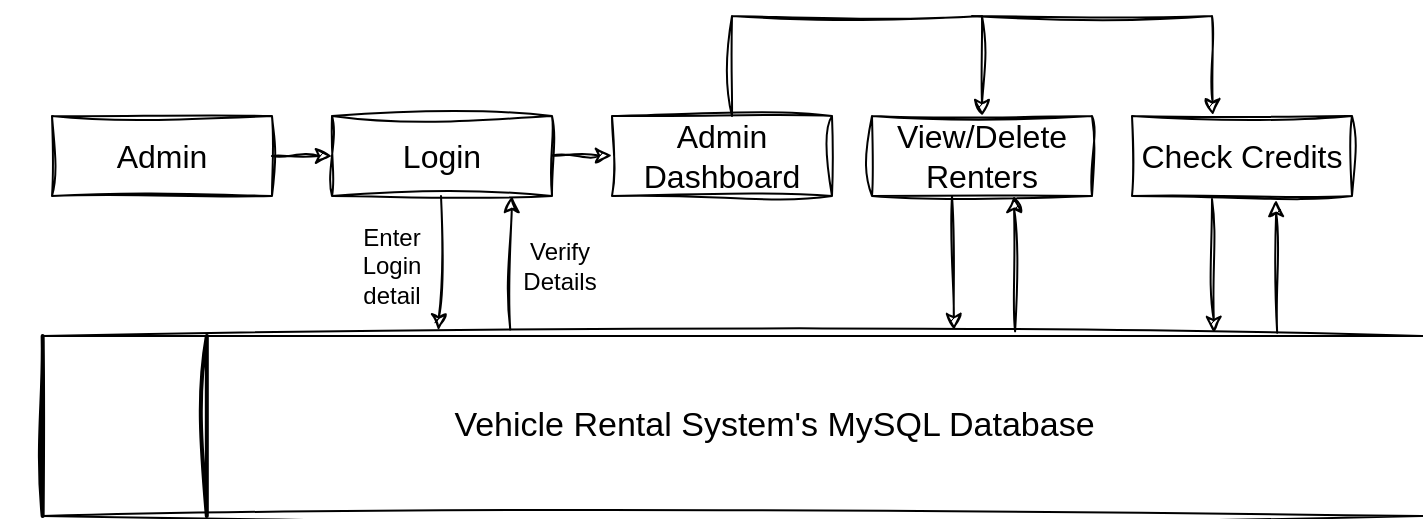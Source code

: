 <mxfile version="21.6.8" type="github">
  <diagram name="Page-1" id="jffwoXQwIN7-Dc_d1E5Y">
    <mxGraphModel dx="1050" dy="562" grid="1" gridSize="10" guides="1" tooltips="1" connect="1" arrows="1" fold="1" page="1" pageScale="1" pageWidth="1100" pageHeight="850" math="0" shadow="0">
      <root>
        <mxCell id="0" />
        <mxCell id="1" parent="0" />
        <mxCell id="aIiLaP_5FUNB_zPbcydn-7" value="" style="group;sketch=1;curveFitting=1;jiggle=2;" vertex="1" connectable="0" parent="1">
          <mxGeometry x="195" y="400" width="710" height="90" as="geometry" />
        </mxCell>
        <mxCell id="aIiLaP_5FUNB_zPbcydn-2" value="&lt;font style=&quot;font-size: 17px;&quot;&gt;&amp;nbsp; &amp;nbsp; &amp;nbsp; &amp;nbsp; &amp;nbsp;Vehicle Rental System&#39;s MySQL Database&lt;/font&gt;" style="shape=partialRectangle;whiteSpace=wrap;html=1;left=0;right=0;fillColor=none;sketch=1;curveFitting=1;jiggle=2;" vertex="1" parent="aIiLaP_5FUNB_zPbcydn-7">
          <mxGeometry x="20.326" width="689.674" height="90" as="geometry" />
        </mxCell>
        <mxCell id="aIiLaP_5FUNB_zPbcydn-3" value="" style="line;strokeWidth=2;direction=south;html=1;sketch=1;curveFitting=1;jiggle=2;" vertex="1" parent="aIiLaP_5FUNB_zPbcydn-7">
          <mxGeometry width="40.644" height="90" as="geometry" />
        </mxCell>
        <mxCell id="aIiLaP_5FUNB_zPbcydn-8" value="" style="line;strokeWidth=2;direction=south;html=1;sketch=1;curveFitting=1;jiggle=2;" vertex="1" parent="aIiLaP_5FUNB_zPbcydn-7">
          <mxGeometry x="95.577" width="13.654" height="90" as="geometry" />
        </mxCell>
        <mxCell id="aIiLaP_5FUNB_zPbcydn-9" value="&lt;font style=&quot;font-size: 16px;&quot;&gt;Admin&lt;/font&gt;" style="rounded=0;whiteSpace=wrap;html=1;sketch=1;curveFitting=1;jiggle=2;" vertex="1" parent="1">
          <mxGeometry x="220" y="290" width="110" height="40" as="geometry" />
        </mxCell>
        <mxCell id="aIiLaP_5FUNB_zPbcydn-10" value="&lt;font style=&quot;font-size: 16px;&quot;&gt;Login&lt;/font&gt;" style="rounded=0;whiteSpace=wrap;html=1;sketch=1;curveFitting=1;jiggle=2;" vertex="1" parent="1">
          <mxGeometry x="360" y="290" width="110" height="40" as="geometry" />
        </mxCell>
        <mxCell id="aIiLaP_5FUNB_zPbcydn-11" value="" style="endArrow=classic;html=1;rounded=0;exitX=1;exitY=0.5;exitDx=0;exitDy=0;sketch=1;curveFitting=1;jiggle=2;" edge="1" parent="1" source="aIiLaP_5FUNB_zPbcydn-9">
          <mxGeometry width="50" height="50" relative="1" as="geometry">
            <mxPoint x="310" y="360" as="sourcePoint" />
            <mxPoint x="360" y="310" as="targetPoint" />
          </mxGeometry>
        </mxCell>
        <mxCell id="aIiLaP_5FUNB_zPbcydn-12" value="" style="endArrow=classic;html=1;rounded=0;exitX=0.339;exitY=-0.036;exitDx=0;exitDy=0;exitPerimeter=0;entryX=0.818;entryY=1;entryDx=0;entryDy=0;entryPerimeter=0;sketch=1;curveFitting=1;jiggle=2;" edge="1" parent="1" source="aIiLaP_5FUNB_zPbcydn-2" target="aIiLaP_5FUNB_zPbcydn-10">
          <mxGeometry width="50" height="50" relative="1" as="geometry">
            <mxPoint x="400" y="380" as="sourcePoint" />
            <mxPoint x="450" y="330" as="targetPoint" />
          </mxGeometry>
        </mxCell>
        <mxCell id="aIiLaP_5FUNB_zPbcydn-13" value="" style="endArrow=classic;html=1;rounded=0;exitX=0.339;exitY=-0.036;exitDx=0;exitDy=0;exitPerimeter=0;entryX=0.287;entryY=-0.031;entryDx=0;entryDy=0;entryPerimeter=0;sketch=1;curveFitting=1;jiggle=2;" edge="1" parent="1" target="aIiLaP_5FUNB_zPbcydn-2">
          <mxGeometry width="50" height="50" relative="1" as="geometry">
            <mxPoint x="414.5" y="330" as="sourcePoint" />
            <mxPoint x="410" y="400" as="targetPoint" />
          </mxGeometry>
        </mxCell>
        <mxCell id="aIiLaP_5FUNB_zPbcydn-14" value="Enter Login detail" style="text;html=1;strokeColor=none;fillColor=none;align=center;verticalAlign=middle;whiteSpace=wrap;rounded=0;sketch=1;curveFitting=1;jiggle=2;" vertex="1" parent="1">
          <mxGeometry x="360" y="350" width="60" height="30" as="geometry" />
        </mxCell>
        <mxCell id="aIiLaP_5FUNB_zPbcydn-15" value="Verify Details" style="text;html=1;strokeColor=none;fillColor=none;align=center;verticalAlign=middle;whiteSpace=wrap;rounded=0;sketch=1;curveFitting=1;jiggle=2;" vertex="1" parent="1">
          <mxGeometry x="444" y="350" width="60" height="30" as="geometry" />
        </mxCell>
        <mxCell id="aIiLaP_5FUNB_zPbcydn-16" value="&lt;font style=&quot;font-size: 16px;&quot;&gt;Admin Dashboard&lt;/font&gt;" style="rounded=0;whiteSpace=wrap;html=1;sketch=1;curveFitting=1;jiggle=2;" vertex="1" parent="1">
          <mxGeometry x="500" y="290" width="110" height="40" as="geometry" />
        </mxCell>
        <mxCell id="aIiLaP_5FUNB_zPbcydn-17" value="" style="endArrow=classic;html=1;rounded=0;exitX=1;exitY=0.5;exitDx=0;exitDy=0;sketch=1;curveFitting=1;jiggle=2;" edge="1" parent="1">
          <mxGeometry width="50" height="50" relative="1" as="geometry">
            <mxPoint x="470" y="309.76" as="sourcePoint" />
            <mxPoint x="500" y="309.76" as="targetPoint" />
          </mxGeometry>
        </mxCell>
        <mxCell id="aIiLaP_5FUNB_zPbcydn-18" value="&lt;font style=&quot;font-size: 16px;&quot;&gt;View/Delete Renters&lt;/font&gt;" style="rounded=0;whiteSpace=wrap;html=1;sketch=1;curveFitting=1;jiggle=2;" vertex="1" parent="1">
          <mxGeometry x="630" y="290" width="110" height="40" as="geometry" />
        </mxCell>
        <mxCell id="aIiLaP_5FUNB_zPbcydn-19" value="" style="endArrow=classic;html=1;rounded=0;sketch=1;curveFitting=1;jiggle=2;" edge="1" parent="1" target="aIiLaP_5FUNB_zPbcydn-18">
          <mxGeometry width="50" height="50" relative="1" as="geometry">
            <mxPoint x="560" y="290" as="sourcePoint" />
            <mxPoint x="700" y="240" as="targetPoint" />
            <Array as="points">
              <mxPoint x="560" y="240" />
              <mxPoint x="685" y="240" />
            </Array>
          </mxGeometry>
        </mxCell>
        <mxCell id="aIiLaP_5FUNB_zPbcydn-20" value="&lt;font style=&quot;font-size: 16px;&quot;&gt;Check Credits&lt;/font&gt;" style="rounded=0;whiteSpace=wrap;html=1;sketch=1;curveFitting=1;jiggle=2;" vertex="1" parent="1">
          <mxGeometry x="760" y="290" width="110" height="40" as="geometry" />
        </mxCell>
        <mxCell id="aIiLaP_5FUNB_zPbcydn-21" value="" style="endArrow=classic;html=1;rounded=0;entryX=0.367;entryY=-0.01;entryDx=0;entryDy=0;entryPerimeter=0;sketch=1;curveFitting=1;jiggle=2;" edge="1" parent="1" target="aIiLaP_5FUNB_zPbcydn-20">
          <mxGeometry width="50" height="50" relative="1" as="geometry">
            <mxPoint x="680" y="240" as="sourcePoint" />
            <mxPoint x="860" y="240" as="targetPoint" />
            <Array as="points">
              <mxPoint x="800" y="240" />
            </Array>
          </mxGeometry>
        </mxCell>
        <mxCell id="aIiLaP_5FUNB_zPbcydn-22" value="" style="endArrow=classic;html=1;rounded=0;exitX=0.339;exitY=-0.036;exitDx=0;exitDy=0;exitPerimeter=0;entryX=0.818;entryY=1;entryDx=0;entryDy=0;entryPerimeter=0;sketch=1;curveFitting=1;jiggle=2;" edge="1" parent="1">
          <mxGeometry width="50" height="50" relative="1" as="geometry">
            <mxPoint x="670" y="330" as="sourcePoint" />
            <mxPoint x="671" y="397" as="targetPoint" />
          </mxGeometry>
        </mxCell>
        <mxCell id="aIiLaP_5FUNB_zPbcydn-23" value="" style="endArrow=classic;html=1;rounded=0;exitX=0.705;exitY=-0.026;exitDx=0;exitDy=0;exitPerimeter=0;entryX=0.818;entryY=1;entryDx=0;entryDy=0;entryPerimeter=0;sketch=1;curveFitting=1;jiggle=2;" edge="1" parent="1" source="aIiLaP_5FUNB_zPbcydn-2">
          <mxGeometry width="50" height="50" relative="1" as="geometry">
            <mxPoint x="700" y="397" as="sourcePoint" />
            <mxPoint x="701" y="330" as="targetPoint" />
          </mxGeometry>
        </mxCell>
        <mxCell id="aIiLaP_5FUNB_zPbcydn-24" value="" style="endArrow=classic;html=1;rounded=0;exitX=0.339;exitY=-0.036;exitDx=0;exitDy=0;exitPerimeter=0;entryX=0.818;entryY=1;entryDx=0;entryDy=0;entryPerimeter=0;sketch=1;curveFitting=1;jiggle=2;" edge="1" parent="1">
          <mxGeometry width="50" height="50" relative="1" as="geometry">
            <mxPoint x="800" y="331.5" as="sourcePoint" />
            <mxPoint x="801" y="398.5" as="targetPoint" />
          </mxGeometry>
        </mxCell>
        <mxCell id="aIiLaP_5FUNB_zPbcydn-25" value="" style="endArrow=classic;html=1;rounded=0;exitX=0.895;exitY=-0.018;exitDx=0;exitDy=0;exitPerimeter=0;entryX=0.818;entryY=1;entryDx=0;entryDy=0;entryPerimeter=0;sketch=1;curveFitting=1;jiggle=2;" edge="1" parent="1" source="aIiLaP_5FUNB_zPbcydn-2">
          <mxGeometry width="50" height="50" relative="1" as="geometry">
            <mxPoint x="831" y="399" as="sourcePoint" />
            <mxPoint x="832" y="332" as="targetPoint" />
          </mxGeometry>
        </mxCell>
      </root>
    </mxGraphModel>
  </diagram>
</mxfile>
